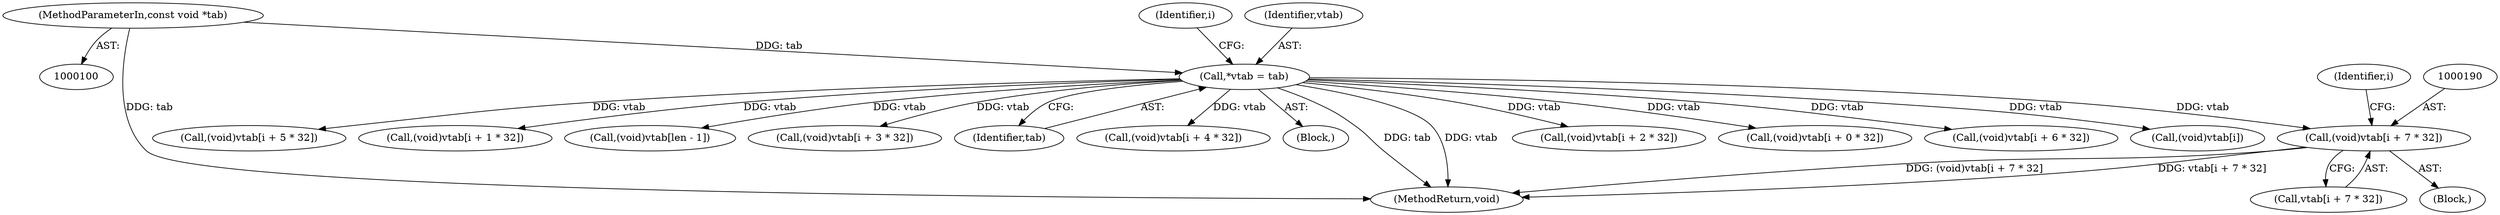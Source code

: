 digraph "0_libgcrypt_a4c561aab1014c3630bc88faf6f5246fee16b020_0@array" {
"1000189" [label="(Call,(void)vtab[i + 7 * 32])"];
"1000105" [label="(Call,*vtab = tab)"];
"1000101" [label="(MethodParameterIn,const void *tab)"];
"1000126" [label="(Call,(void)vtab[i + 0 * 32])"];
"1000191" [label="(Call,vtab[i + 7 * 32])"];
"1000180" [label="(Call,(void)vtab[i + 6 * 32])"];
"1000206" [label="(Call,(void)vtab[i])"];
"1000111" [label="(Identifier,i)"];
"1000171" [label="(Call,(void)vtab[i + 5 * 32])"];
"1000189" [label="(Call,(void)vtab[i + 7 * 32])"];
"1000101" [label="(MethodParameterIn,const void *tab)"];
"1000135" [label="(Call,(void)vtab[i + 1 * 32])"];
"1000211" [label="(Call,(void)vtab[len - 1])"];
"1000153" [label="(Call,(void)vtab[i + 3 * 32])"];
"1000107" [label="(Identifier,tab)"];
"1000125" [label="(Block,)"];
"1000162" [label="(Call,(void)vtab[i + 4 * 32])"];
"1000103" [label="(Block,)"];
"1000106" [label="(Identifier,vtab)"];
"1000218" [label="(MethodReturn,void)"];
"1000105" [label="(Call,*vtab = tab)"];
"1000121" [label="(Identifier,i)"];
"1000144" [label="(Call,(void)vtab[i + 2 * 32])"];
"1000189" -> "1000125"  [label="AST: "];
"1000189" -> "1000191"  [label="CFG: "];
"1000190" -> "1000189"  [label="AST: "];
"1000191" -> "1000189"  [label="AST: "];
"1000121" -> "1000189"  [label="CFG: "];
"1000189" -> "1000218"  [label="DDG: (void)vtab[i + 7 * 32]"];
"1000189" -> "1000218"  [label="DDG: vtab[i + 7 * 32]"];
"1000105" -> "1000189"  [label="DDG: vtab"];
"1000105" -> "1000103"  [label="AST: "];
"1000105" -> "1000107"  [label="CFG: "];
"1000106" -> "1000105"  [label="AST: "];
"1000107" -> "1000105"  [label="AST: "];
"1000111" -> "1000105"  [label="CFG: "];
"1000105" -> "1000218"  [label="DDG: tab"];
"1000105" -> "1000218"  [label="DDG: vtab"];
"1000101" -> "1000105"  [label="DDG: tab"];
"1000105" -> "1000126"  [label="DDG: vtab"];
"1000105" -> "1000135"  [label="DDG: vtab"];
"1000105" -> "1000144"  [label="DDG: vtab"];
"1000105" -> "1000153"  [label="DDG: vtab"];
"1000105" -> "1000162"  [label="DDG: vtab"];
"1000105" -> "1000171"  [label="DDG: vtab"];
"1000105" -> "1000180"  [label="DDG: vtab"];
"1000105" -> "1000206"  [label="DDG: vtab"];
"1000105" -> "1000211"  [label="DDG: vtab"];
"1000101" -> "1000100"  [label="AST: "];
"1000101" -> "1000218"  [label="DDG: tab"];
}
